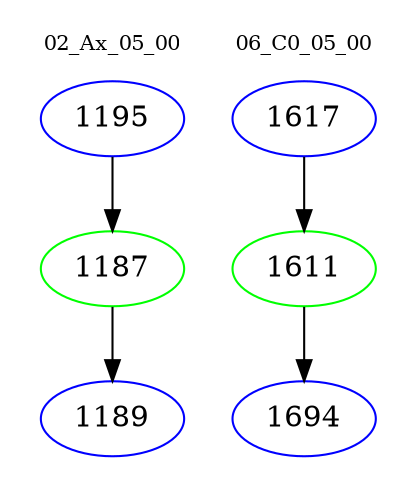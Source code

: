 digraph{
subgraph cluster_0 {
color = white
label = "02_Ax_05_00";
fontsize=10;
T0_1195 [label="1195", color="blue"]
T0_1195 -> T0_1187 [color="black"]
T0_1187 [label="1187", color="green"]
T0_1187 -> T0_1189 [color="black"]
T0_1189 [label="1189", color="blue"]
}
subgraph cluster_1 {
color = white
label = "06_C0_05_00";
fontsize=10;
T1_1617 [label="1617", color="blue"]
T1_1617 -> T1_1611 [color="black"]
T1_1611 [label="1611", color="green"]
T1_1611 -> T1_1694 [color="black"]
T1_1694 [label="1694", color="blue"]
}
}
